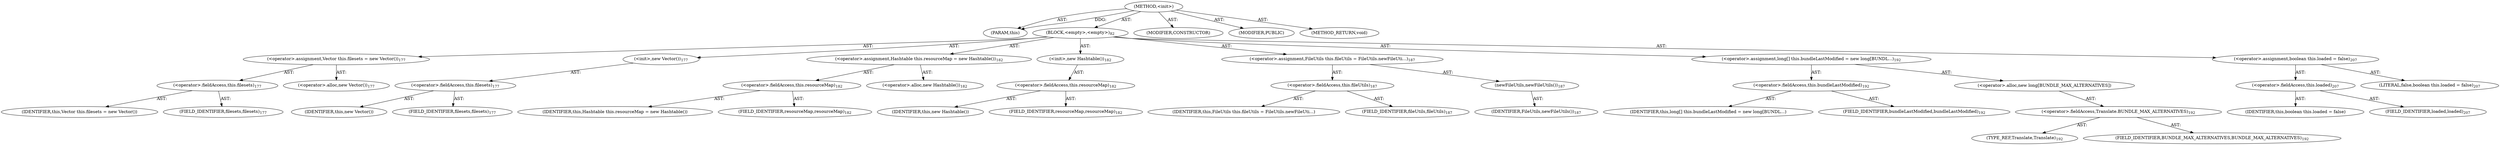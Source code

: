 digraph "&lt;init&gt;" {  
"111669149713" [label = <(METHOD,&lt;init&gt;)> ]
"115964117025" [label = <(PARAM,this)> ]
"25769803858" [label = <(BLOCK,&lt;empty&gt;,&lt;empty&gt;)<SUB>82</SUB>> ]
"30064771542" [label = <(&lt;operator&gt;.assignment,Vector this.filesets = new Vector())<SUB>177</SUB>> ]
"30064771543" [label = <(&lt;operator&gt;.fieldAccess,this.filesets)<SUB>177</SUB>> ]
"68719477121" [label = <(IDENTIFIER,this,Vector this.filesets = new Vector())> ]
"55834574938" [label = <(FIELD_IDENTIFIER,filesets,filesets)<SUB>177</SUB>> ]
"30064771544" [label = <(&lt;operator&gt;.alloc,new Vector())<SUB>177</SUB>> ]
"30064771545" [label = <(&lt;init&gt;,new Vector())<SUB>177</SUB>> ]
"30064771546" [label = <(&lt;operator&gt;.fieldAccess,this.filesets)<SUB>177</SUB>> ]
"68719477122" [label = <(IDENTIFIER,this,new Vector())> ]
"55834574939" [label = <(FIELD_IDENTIFIER,filesets,filesets)<SUB>177</SUB>> ]
"30064771547" [label = <(&lt;operator&gt;.assignment,Hashtable this.resourceMap = new Hashtable())<SUB>182</SUB>> ]
"30064771548" [label = <(&lt;operator&gt;.fieldAccess,this.resourceMap)<SUB>182</SUB>> ]
"68719477123" [label = <(IDENTIFIER,this,Hashtable this.resourceMap = new Hashtable())> ]
"55834574940" [label = <(FIELD_IDENTIFIER,resourceMap,resourceMap)<SUB>182</SUB>> ]
"30064771549" [label = <(&lt;operator&gt;.alloc,new Hashtable())<SUB>182</SUB>> ]
"30064771550" [label = <(&lt;init&gt;,new Hashtable())<SUB>182</SUB>> ]
"30064771551" [label = <(&lt;operator&gt;.fieldAccess,this.resourceMap)<SUB>182</SUB>> ]
"68719477124" [label = <(IDENTIFIER,this,new Hashtable())> ]
"55834574941" [label = <(FIELD_IDENTIFIER,resourceMap,resourceMap)<SUB>182</SUB>> ]
"30064771552" [label = <(&lt;operator&gt;.assignment,FileUtils this.fileUtils = FileUtils.newFileUti...)<SUB>187</SUB>> ]
"30064771553" [label = <(&lt;operator&gt;.fieldAccess,this.fileUtils)<SUB>187</SUB>> ]
"68719477125" [label = <(IDENTIFIER,this,FileUtils this.fileUtils = FileUtils.newFileUti...)> ]
"55834574942" [label = <(FIELD_IDENTIFIER,fileUtils,fileUtils)<SUB>187</SUB>> ]
"30064771554" [label = <(newFileUtils,newFileUtils())<SUB>187</SUB>> ]
"68719477126" [label = <(IDENTIFIER,FileUtils,newFileUtils())<SUB>187</SUB>> ]
"30064771555" [label = <(&lt;operator&gt;.assignment,long[] this.bundleLastModified = new long[BUNDL...)<SUB>192</SUB>> ]
"30064771556" [label = <(&lt;operator&gt;.fieldAccess,this.bundleLastModified)<SUB>192</SUB>> ]
"68719477127" [label = <(IDENTIFIER,this,long[] this.bundleLastModified = new long[BUNDL...)> ]
"55834574943" [label = <(FIELD_IDENTIFIER,bundleLastModified,bundleLastModified)<SUB>192</SUB>> ]
"30064771557" [label = <(&lt;operator&gt;.alloc,new long[BUNDLE_MAX_ALTERNATIVES])> ]
"30064771558" [label = <(&lt;operator&gt;.fieldAccess,Translate.BUNDLE_MAX_ALTERNATIVES)<SUB>192</SUB>> ]
"180388626442" [label = <(TYPE_REF,Translate,Translate)<SUB>192</SUB>> ]
"55834574944" [label = <(FIELD_IDENTIFIER,BUNDLE_MAX_ALTERNATIVES,BUNDLE_MAX_ALTERNATIVES)<SUB>192</SUB>> ]
"30064771559" [label = <(&lt;operator&gt;.assignment,boolean this.loaded = false)<SUB>207</SUB>> ]
"30064771560" [label = <(&lt;operator&gt;.fieldAccess,this.loaded)<SUB>207</SUB>> ]
"68719477128" [label = <(IDENTIFIER,this,boolean this.loaded = false)> ]
"55834574945" [label = <(FIELD_IDENTIFIER,loaded,loaded)<SUB>207</SUB>> ]
"90194313309" [label = <(LITERAL,false,boolean this.loaded = false)<SUB>207</SUB>> ]
"133143986244" [label = <(MODIFIER,CONSTRUCTOR)> ]
"133143986245" [label = <(MODIFIER,PUBLIC)> ]
"128849018897" [label = <(METHOD_RETURN,void)> ]
  "111669149713" -> "115964117025"  [ label = "AST: "] 
  "111669149713" -> "25769803858"  [ label = "AST: "] 
  "111669149713" -> "133143986244"  [ label = "AST: "] 
  "111669149713" -> "133143986245"  [ label = "AST: "] 
  "111669149713" -> "128849018897"  [ label = "AST: "] 
  "25769803858" -> "30064771542"  [ label = "AST: "] 
  "25769803858" -> "30064771545"  [ label = "AST: "] 
  "25769803858" -> "30064771547"  [ label = "AST: "] 
  "25769803858" -> "30064771550"  [ label = "AST: "] 
  "25769803858" -> "30064771552"  [ label = "AST: "] 
  "25769803858" -> "30064771555"  [ label = "AST: "] 
  "25769803858" -> "30064771559"  [ label = "AST: "] 
  "30064771542" -> "30064771543"  [ label = "AST: "] 
  "30064771542" -> "30064771544"  [ label = "AST: "] 
  "30064771543" -> "68719477121"  [ label = "AST: "] 
  "30064771543" -> "55834574938"  [ label = "AST: "] 
  "30064771545" -> "30064771546"  [ label = "AST: "] 
  "30064771546" -> "68719477122"  [ label = "AST: "] 
  "30064771546" -> "55834574939"  [ label = "AST: "] 
  "30064771547" -> "30064771548"  [ label = "AST: "] 
  "30064771547" -> "30064771549"  [ label = "AST: "] 
  "30064771548" -> "68719477123"  [ label = "AST: "] 
  "30064771548" -> "55834574940"  [ label = "AST: "] 
  "30064771550" -> "30064771551"  [ label = "AST: "] 
  "30064771551" -> "68719477124"  [ label = "AST: "] 
  "30064771551" -> "55834574941"  [ label = "AST: "] 
  "30064771552" -> "30064771553"  [ label = "AST: "] 
  "30064771552" -> "30064771554"  [ label = "AST: "] 
  "30064771553" -> "68719477125"  [ label = "AST: "] 
  "30064771553" -> "55834574942"  [ label = "AST: "] 
  "30064771554" -> "68719477126"  [ label = "AST: "] 
  "30064771555" -> "30064771556"  [ label = "AST: "] 
  "30064771555" -> "30064771557"  [ label = "AST: "] 
  "30064771556" -> "68719477127"  [ label = "AST: "] 
  "30064771556" -> "55834574943"  [ label = "AST: "] 
  "30064771557" -> "30064771558"  [ label = "AST: "] 
  "30064771558" -> "180388626442"  [ label = "AST: "] 
  "30064771558" -> "55834574944"  [ label = "AST: "] 
  "30064771559" -> "30064771560"  [ label = "AST: "] 
  "30064771559" -> "90194313309"  [ label = "AST: "] 
  "30064771560" -> "68719477128"  [ label = "AST: "] 
  "30064771560" -> "55834574945"  [ label = "AST: "] 
  "111669149713" -> "115964117025"  [ label = "DDG: "] 
}
